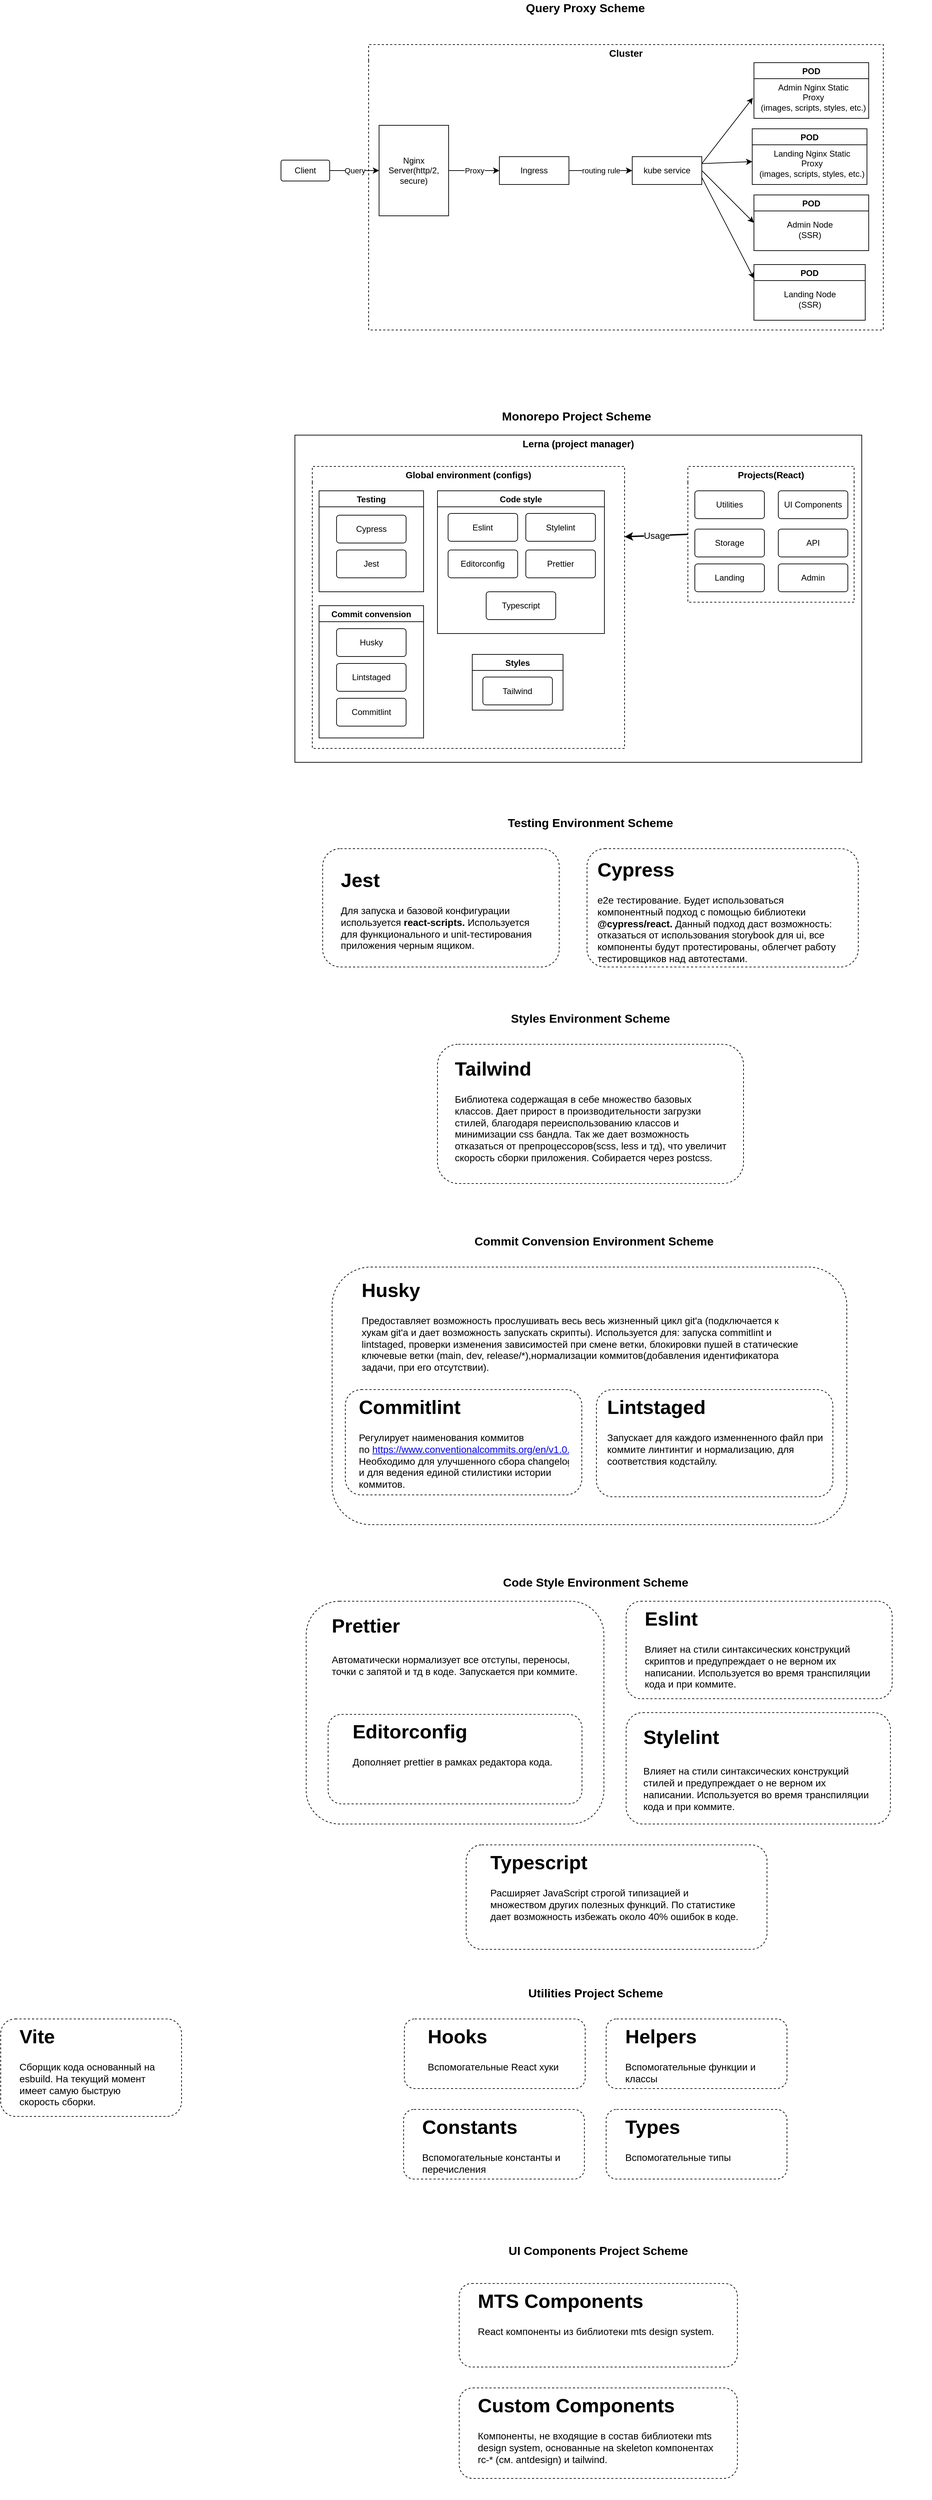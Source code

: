 <mxfile version="15.2.7" type="github">
  <diagram id="h72xnI4aXdrm80Y2-yl2" name="Page-1">
    <mxGraphModel dx="2736" dy="602" grid="1" gridSize="10" guides="1" tooltips="1" connect="1" arrows="1" fold="1" page="1" pageScale="1" pageWidth="827" pageHeight="1169" math="0" shadow="0">
      <root>
        <mxCell id="0" />
        <mxCell id="1" parent="0" />
        <mxCell id="-Bw4-vUiD9MHJhUf1Ppv-1" value="Client" style="rounded=1;arcSize=10;whiteSpace=wrap;html=1;align=center;" vertex="1" parent="1">
          <mxGeometry x="-630" y="230" width="70" height="30" as="geometry" />
        </mxCell>
        <mxCell id="-Bw4-vUiD9MHJhUf1Ppv-2" value="Nginx&lt;br&gt;Server(http/2, secure)" style="whiteSpace=wrap;html=1;align=center;" vertex="1" parent="1">
          <mxGeometry x="-489" y="180" width="100" height="130" as="geometry" />
        </mxCell>
        <mxCell id="-Bw4-vUiD9MHJhUf1Ppv-7" value="" style="endArrow=classic;html=1;entryX=0;entryY=0.5;entryDx=0;entryDy=0;exitX=1;exitY=0.5;exitDx=0;exitDy=0;" edge="1" parent="1" source="-Bw4-vUiD9MHJhUf1Ppv-1" target="-Bw4-vUiD9MHJhUf1Ppv-2">
          <mxGeometry relative="1" as="geometry">
            <mxPoint x="-560" y="300" as="sourcePoint" />
            <mxPoint x="-530" y="320" as="targetPoint" />
          </mxGeometry>
        </mxCell>
        <mxCell id="-Bw4-vUiD9MHJhUf1Ppv-8" value="Query" style="edgeLabel;resizable=0;html=1;align=center;verticalAlign=middle;" connectable="0" vertex="1" parent="-Bw4-vUiD9MHJhUf1Ppv-7">
          <mxGeometry relative="1" as="geometry" />
        </mxCell>
        <mxCell id="-Bw4-vUiD9MHJhUf1Ppv-10" value="" style="endArrow=classic;html=1;entryX=0;entryY=0.5;entryDx=0;entryDy=0;exitX=1;exitY=0.5;exitDx=0;exitDy=0;" edge="1" parent="1" source="-Bw4-vUiD9MHJhUf1Ppv-2" target="-Bw4-vUiD9MHJhUf1Ppv-12">
          <mxGeometry relative="1" as="geometry">
            <mxPoint x="-350" y="300" as="sourcePoint" />
            <mxPoint x="-360" y="300" as="targetPoint" />
          </mxGeometry>
        </mxCell>
        <mxCell id="-Bw4-vUiD9MHJhUf1Ppv-11" value="Proxy" style="edgeLabel;resizable=0;html=1;align=center;verticalAlign=middle;" connectable="0" vertex="1" parent="-Bw4-vUiD9MHJhUf1Ppv-10">
          <mxGeometry relative="1" as="geometry" />
        </mxCell>
        <mxCell id="-Bw4-vUiD9MHJhUf1Ppv-12" value="Ingress" style="whiteSpace=wrap;html=1;align=center;" vertex="1" parent="1">
          <mxGeometry x="-316" y="225" width="100" height="40" as="geometry" />
        </mxCell>
        <mxCell id="-Bw4-vUiD9MHJhUf1Ppv-13" value="" style="endArrow=classic;html=1;entryX=0;entryY=0.5;entryDx=0;entryDy=0;exitX=1;exitY=0.5;exitDx=0;exitDy=0;" edge="1" parent="1" source="-Bw4-vUiD9MHJhUf1Ppv-12" target="-Bw4-vUiD9MHJhUf1Ppv-17">
          <mxGeometry relative="1" as="geometry">
            <mxPoint x="-216" y="245" as="sourcePoint" />
            <mxPoint x="-126" y="245" as="targetPoint" />
            <Array as="points" />
          </mxGeometry>
        </mxCell>
        <mxCell id="-Bw4-vUiD9MHJhUf1Ppv-14" value="routing rule" style="edgeLabel;resizable=0;html=1;align=center;verticalAlign=middle;" connectable="0" vertex="1" parent="-Bw4-vUiD9MHJhUf1Ppv-13">
          <mxGeometry relative="1" as="geometry" />
        </mxCell>
        <mxCell id="-Bw4-vUiD9MHJhUf1Ppv-17" value="kube service" style="whiteSpace=wrap;html=1;align=center;" vertex="1" parent="1">
          <mxGeometry x="-125" y="225" width="100" height="40" as="geometry" />
        </mxCell>
        <mxCell id="-Bw4-vUiD9MHJhUf1Ppv-18" value="POD" style="swimlane;" vertex="1" parent="1">
          <mxGeometry x="50" y="90" width="165" height="80" as="geometry" />
        </mxCell>
        <mxCell id="-Bw4-vUiD9MHJhUf1Ppv-20" value="POD" style="swimlane;" vertex="1" parent="1">
          <mxGeometry x="50" y="280" width="165" height="80" as="geometry" />
        </mxCell>
        <mxCell id="-Bw4-vUiD9MHJhUf1Ppv-21" value="Admin Node&lt;br&gt;(SSR)" style="text;html=1;align=center;verticalAlign=middle;resizable=0;points=[];autosize=1;strokeColor=none;fillColor=none;" vertex="1" parent="-Bw4-vUiD9MHJhUf1Ppv-20">
          <mxGeometry x="40" y="35" width="80" height="30" as="geometry" />
        </mxCell>
        <mxCell id="-Bw4-vUiD9MHJhUf1Ppv-22" value="POD" style="swimlane;" vertex="1" parent="1">
          <mxGeometry x="50" y="380" width="160" height="80" as="geometry">
            <mxRectangle x="50" y="380" width="60" height="23" as="alternateBounds" />
          </mxGeometry>
        </mxCell>
        <mxCell id="-Bw4-vUiD9MHJhUf1Ppv-23" value="Landing Node&lt;br&gt;(SSR)" style="text;html=1;align=center;verticalAlign=middle;resizable=0;points=[];autosize=1;strokeColor=none;fillColor=none;" vertex="1" parent="-Bw4-vUiD9MHJhUf1Ppv-22">
          <mxGeometry x="35" y="35" width="90" height="30" as="geometry" />
        </mxCell>
        <mxCell id="-Bw4-vUiD9MHJhUf1Ppv-24" value="" style="endArrow=classic;html=1;exitX=1;exitY=0.25;exitDx=0;exitDy=0;entryX=-0.009;entryY=0.51;entryDx=0;entryDy=0;entryPerimeter=0;" edge="1" parent="1" source="-Bw4-vUiD9MHJhUf1Ppv-17" target="-Bw4-vUiD9MHJhUf1Ppv-19">
          <mxGeometry width="50" height="50" relative="1" as="geometry">
            <mxPoint x="-50" y="190" as="sourcePoint" />
            <mxPoint x="-10" y="110" as="targetPoint" />
          </mxGeometry>
        </mxCell>
        <mxCell id="-Bw4-vUiD9MHJhUf1Ppv-19" value="Admin Nginx&amp;nbsp;Static&lt;br&gt;Proxy&lt;br&gt;(images, scripts, styles, etc.)" style="text;html=1;align=center;verticalAlign=middle;resizable=0;points=[];autosize=1;strokeColor=none;fillColor=none;" vertex="1" parent="1">
          <mxGeometry x="50" y="115" width="170" height="50" as="geometry" />
        </mxCell>
        <mxCell id="-Bw4-vUiD9MHJhUf1Ppv-26" value="" style="endArrow=classic;html=1;exitX=1;exitY=0.5;exitDx=0;exitDy=0;entryX=0;entryY=0.5;entryDx=0;entryDy=0;" edge="1" parent="1" source="-Bw4-vUiD9MHJhUf1Ppv-17" target="-Bw4-vUiD9MHJhUf1Ppv-20">
          <mxGeometry width="50" height="50" relative="1" as="geometry">
            <mxPoint x="-80" y="340" as="sourcePoint" />
            <mxPoint x="20" y="220" as="targetPoint" />
          </mxGeometry>
        </mxCell>
        <mxCell id="-Bw4-vUiD9MHJhUf1Ppv-27" value="" style="endArrow=classic;html=1;exitX=1;exitY=0.75;exitDx=0;exitDy=0;entryX=0;entryY=0.25;entryDx=0;entryDy=0;" edge="1" parent="1" source="-Bw4-vUiD9MHJhUf1Ppv-17" target="-Bw4-vUiD9MHJhUf1Ppv-22">
          <mxGeometry width="50" height="50" relative="1" as="geometry">
            <mxPoint x="-90" y="410" as="sourcePoint" />
            <mxPoint x="30" y="300" as="targetPoint" />
          </mxGeometry>
        </mxCell>
        <mxCell id="-Bw4-vUiD9MHJhUf1Ppv-30" value="POD" style="swimlane;" vertex="1" parent="1">
          <mxGeometry x="47.5" y="185" width="165" height="80" as="geometry" />
        </mxCell>
        <mxCell id="-Bw4-vUiD9MHJhUf1Ppv-31" value="Landing Nginx&amp;nbsp;Static&lt;br&gt;Proxy&lt;br&gt;(images, scripts, styles, etc.)" style="text;html=1;align=center;verticalAlign=middle;resizable=0;points=[];autosize=1;strokeColor=none;fillColor=none;" vertex="1" parent="1">
          <mxGeometry x="47.5" y="210" width="170" height="50" as="geometry" />
        </mxCell>
        <mxCell id="-Bw4-vUiD9MHJhUf1Ppv-32" value="" style="endArrow=classic;html=1;exitX=1;exitY=0.25;exitDx=0;exitDy=0;entryX=0.001;entryY=0.443;entryDx=0;entryDy=0;entryPerimeter=0;" edge="1" parent="1" source="-Bw4-vUiD9MHJhUf1Ppv-17" target="-Bw4-vUiD9MHJhUf1Ppv-31">
          <mxGeometry width="50" height="50" relative="1" as="geometry">
            <mxPoint x="-110" y="170" as="sourcePoint" />
            <mxPoint x="10" y="170" as="targetPoint" />
          </mxGeometry>
        </mxCell>
        <mxCell id="-Bw4-vUiD9MHJhUf1Ppv-33" value="Query Proxy Scheme " style="swimlane;swimlaneLine=0;glass=0;sketch=0;shadow=0;startSize=20;fillColor=none;swimlaneFillColor=none;fontSize=17;strokeColor=none;" vertex="1" parent="1">
          <mxGeometry x="-640" width="900" height="490" as="geometry">
            <mxRectangle x="-640" y="30" width="70" height="23" as="alternateBounds" />
          </mxGeometry>
        </mxCell>
        <mxCell id="-Bw4-vUiD9MHJhUf1Ppv-38" value="Cluster" style="swimlane;shadow=0;glass=0;sketch=0;fillColor=none;strokeColor=default;swimlaneLine=0;startSize=23;fontSize=14;dashed=1;" vertex="1" parent="-Bw4-vUiD9MHJhUf1Ppv-33">
          <mxGeometry x="136" y="64" width="740" height="410" as="geometry" />
        </mxCell>
        <mxCell id="-Bw4-vUiD9MHJhUf1Ppv-39" value="Monorepo Project Scheme" style="swimlane;shadow=0;glass=0;sketch=0;fontSize=17;strokeColor=none;fillColor=none;" vertex="1" parent="1">
          <mxGeometry x="-640" y="585" width="870" height="525" as="geometry" />
        </mxCell>
        <mxCell id="-Bw4-vUiD9MHJhUf1Ppv-40" value="Lerna (project manager)" style="swimlane;shadow=0;glass=0;sketch=0;fontSize=14;strokeColor=default;fillColor=none;swimlaneLine=0;" vertex="1" parent="-Bw4-vUiD9MHJhUf1Ppv-39">
          <mxGeometry x="30" y="40" width="815" height="470" as="geometry" />
        </mxCell>
        <mxCell id="-Bw4-vUiD9MHJhUf1Ppv-42" value="Global environment (configs)" style="swimlane;shadow=0;glass=0;sketch=0;fontSize=13;strokeColor=default;fillColor=none;dashed=1;swimlaneLine=0;" vertex="1" parent="-Bw4-vUiD9MHJhUf1Ppv-40">
          <mxGeometry x="25" y="45" width="449" height="405" as="geometry" />
        </mxCell>
        <mxCell id="-Bw4-vUiD9MHJhUf1Ppv-44" value="Testing" style="swimlane;shadow=0;glass=0;sketch=0;fontSize=12;strokeColor=default;fillColor=none;" vertex="1" parent="-Bw4-vUiD9MHJhUf1Ppv-42">
          <mxGeometry x="9.75" y="35" width="150.25" height="145" as="geometry" />
        </mxCell>
        <mxCell id="-Bw4-vUiD9MHJhUf1Ppv-46" value="Cypress" style="rounded=1;arcSize=10;whiteSpace=wrap;html=1;align=center;shadow=0;glass=0;sketch=0;fontSize=12;strokeColor=default;fillColor=none;" vertex="1" parent="-Bw4-vUiD9MHJhUf1Ppv-44">
          <mxGeometry x="25.13" y="35" width="100" height="40" as="geometry" />
        </mxCell>
        <mxCell id="-Bw4-vUiD9MHJhUf1Ppv-47" value="Jest" style="rounded=1;arcSize=10;whiteSpace=wrap;html=1;align=center;shadow=0;glass=0;sketch=0;fontSize=12;strokeColor=default;fillColor=none;" vertex="1" parent="-Bw4-vUiD9MHJhUf1Ppv-44">
          <mxGeometry x="25.13" y="85" width="100" height="40" as="geometry" />
        </mxCell>
        <mxCell id="-Bw4-vUiD9MHJhUf1Ppv-45" value="Code style" style="swimlane;shadow=0;glass=0;sketch=0;fontSize=12;strokeColor=default;fillColor=none;" vertex="1" parent="-Bw4-vUiD9MHJhUf1Ppv-42">
          <mxGeometry x="180" y="35" width="240" height="205" as="geometry" />
        </mxCell>
        <mxCell id="-Bw4-vUiD9MHJhUf1Ppv-48" value="Eslint" style="rounded=1;arcSize=10;whiteSpace=wrap;html=1;align=center;shadow=0;glass=0;sketch=0;fontSize=12;strokeColor=default;fillColor=none;" vertex="1" parent="-Bw4-vUiD9MHJhUf1Ppv-45">
          <mxGeometry x="15.25" y="32.5" width="100" height="40" as="geometry" />
        </mxCell>
        <mxCell id="-Bw4-vUiD9MHJhUf1Ppv-49" value="Stylelint" style="rounded=1;arcSize=10;whiteSpace=wrap;html=1;align=center;shadow=0;glass=0;sketch=0;fontSize=12;strokeColor=default;fillColor=none;" vertex="1" parent="-Bw4-vUiD9MHJhUf1Ppv-45">
          <mxGeometry x="127" y="32.5" width="100" height="40" as="geometry" />
        </mxCell>
        <mxCell id="-Bw4-vUiD9MHJhUf1Ppv-50" value="Editorconfig" style="rounded=1;arcSize=10;whiteSpace=wrap;html=1;align=center;shadow=0;glass=0;sketch=0;fontSize=12;strokeColor=default;fillColor=none;" vertex="1" parent="-Bw4-vUiD9MHJhUf1Ppv-45">
          <mxGeometry x="15.25" y="85" width="100" height="40" as="geometry" />
        </mxCell>
        <mxCell id="-Bw4-vUiD9MHJhUf1Ppv-51" value="Typescript" style="rounded=1;arcSize=10;whiteSpace=wrap;html=1;align=center;shadow=0;glass=0;sketch=0;fontSize=12;strokeColor=default;fillColor=none;" vertex="1" parent="-Bw4-vUiD9MHJhUf1Ppv-45">
          <mxGeometry x="70" y="145" width="100" height="40" as="geometry" />
        </mxCell>
        <mxCell id="-Bw4-vUiD9MHJhUf1Ppv-52" value="Prettier" style="rounded=1;arcSize=10;whiteSpace=wrap;html=1;align=center;shadow=0;glass=0;sketch=0;fontSize=12;strokeColor=default;fillColor=none;" vertex="1" parent="-Bw4-vUiD9MHJhUf1Ppv-45">
          <mxGeometry x="127" y="85" width="100" height="40" as="geometry" />
        </mxCell>
        <mxCell id="-Bw4-vUiD9MHJhUf1Ppv-53" value="Commit convension" style="swimlane;shadow=0;glass=0;sketch=0;fontSize=12;strokeColor=default;fillColor=none;" vertex="1" parent="-Bw4-vUiD9MHJhUf1Ppv-42">
          <mxGeometry x="9.75" y="200" width="150.25" height="190" as="geometry" />
        </mxCell>
        <mxCell id="-Bw4-vUiD9MHJhUf1Ppv-55" value="Lintstaged" style="rounded=1;arcSize=10;whiteSpace=wrap;html=1;align=center;shadow=0;glass=0;sketch=0;fontSize=12;strokeColor=default;fillColor=none;" vertex="1" parent="-Bw4-vUiD9MHJhUf1Ppv-53">
          <mxGeometry x="25.13" y="83" width="100" height="40" as="geometry" />
        </mxCell>
        <mxCell id="-Bw4-vUiD9MHJhUf1Ppv-59" value="Commitlint" style="rounded=1;arcSize=10;whiteSpace=wrap;html=1;align=center;shadow=0;glass=0;sketch=0;fontSize=12;strokeColor=default;fillColor=none;" vertex="1" parent="-Bw4-vUiD9MHJhUf1Ppv-53">
          <mxGeometry x="25.13" y="133" width="100" height="40" as="geometry" />
        </mxCell>
        <mxCell id="-Bw4-vUiD9MHJhUf1Ppv-54" value="Husky" style="rounded=1;arcSize=10;whiteSpace=wrap;html=1;align=center;shadow=0;glass=0;sketch=0;fontSize=12;strokeColor=default;fillColor=none;" vertex="1" parent="-Bw4-vUiD9MHJhUf1Ppv-53">
          <mxGeometry x="25.13" y="33" width="100" height="40" as="geometry" />
        </mxCell>
        <mxCell id="-Bw4-vUiD9MHJhUf1Ppv-56" value="Styles" style="swimlane;shadow=0;glass=0;sketch=0;fontSize=12;strokeColor=default;fillColor=none;" vertex="1" parent="-Bw4-vUiD9MHJhUf1Ppv-42">
          <mxGeometry x="230" y="270" width="130.5" height="80" as="geometry" />
        </mxCell>
        <mxCell id="-Bw4-vUiD9MHJhUf1Ppv-57" value="Tailwind" style="rounded=1;arcSize=10;whiteSpace=wrap;html=1;align=center;shadow=0;glass=0;sketch=0;fontSize=12;strokeColor=default;fillColor=none;" vertex="1" parent="-Bw4-vUiD9MHJhUf1Ppv-56">
          <mxGeometry x="15.25" y="32.5" width="100" height="40" as="geometry" />
        </mxCell>
        <mxCell id="-Bw4-vUiD9MHJhUf1Ppv-43" value="Projects(React)" style="swimlane;shadow=0;glass=0;sketch=0;fontSize=13;strokeColor=default;fillColor=none;swimlaneLine=0;dashed=1;" vertex="1" parent="-Bw4-vUiD9MHJhUf1Ppv-40">
          <mxGeometry x="565" y="45" width="239" height="195" as="geometry" />
        </mxCell>
        <mxCell id="-Bw4-vUiD9MHJhUf1Ppv-60" value="Utilities" style="rounded=1;arcSize=10;whiteSpace=wrap;html=1;align=center;shadow=0;glass=0;sketch=0;fontSize=12;strokeColor=default;fillColor=none;" vertex="1" parent="-Bw4-vUiD9MHJhUf1Ppv-43">
          <mxGeometry x="10" y="35" width="100" height="40" as="geometry" />
        </mxCell>
        <mxCell id="-Bw4-vUiD9MHJhUf1Ppv-61" value="UI Components" style="rounded=1;arcSize=10;whiteSpace=wrap;html=1;align=center;shadow=0;glass=0;sketch=0;fontSize=12;strokeColor=default;fillColor=none;" vertex="1" parent="-Bw4-vUiD9MHJhUf1Ppv-43">
          <mxGeometry x="130" y="35" width="100" height="40" as="geometry" />
        </mxCell>
        <mxCell id="-Bw4-vUiD9MHJhUf1Ppv-62" value="Storage" style="rounded=1;arcSize=10;whiteSpace=wrap;html=1;align=center;shadow=0;glass=0;sketch=0;fontSize=12;strokeColor=default;fillColor=none;" vertex="1" parent="-Bw4-vUiD9MHJhUf1Ppv-43">
          <mxGeometry x="10" y="90" width="100" height="40" as="geometry" />
        </mxCell>
        <mxCell id="-Bw4-vUiD9MHJhUf1Ppv-63" value="Landing" style="rounded=1;arcSize=10;whiteSpace=wrap;html=1;align=center;shadow=0;glass=0;sketch=0;fontSize=12;strokeColor=default;fillColor=none;" vertex="1" parent="-Bw4-vUiD9MHJhUf1Ppv-43">
          <mxGeometry x="10" y="140" width="100" height="40" as="geometry" />
        </mxCell>
        <mxCell id="-Bw4-vUiD9MHJhUf1Ppv-64" value="API" style="rounded=1;arcSize=10;whiteSpace=wrap;html=1;align=center;shadow=0;glass=0;sketch=0;fontSize=12;strokeColor=default;fillColor=none;" vertex="1" parent="-Bw4-vUiD9MHJhUf1Ppv-43">
          <mxGeometry x="130" y="90" width="100" height="40" as="geometry" />
        </mxCell>
        <mxCell id="-Bw4-vUiD9MHJhUf1Ppv-65" value="Admin" style="rounded=1;arcSize=10;whiteSpace=wrap;html=1;align=center;shadow=0;glass=0;sketch=0;fontSize=12;strokeColor=default;fillColor=none;" vertex="1" parent="-Bw4-vUiD9MHJhUf1Ppv-43">
          <mxGeometry x="130" y="140" width="100" height="40" as="geometry" />
        </mxCell>
        <mxCell id="-Bw4-vUiD9MHJhUf1Ppv-66" value="" style="endArrow=classic;html=1;fontSize=14;strokeWidth=2;exitX=0;exitY=0.5;exitDx=0;exitDy=0;" edge="1" parent="-Bw4-vUiD9MHJhUf1Ppv-40" source="-Bw4-vUiD9MHJhUf1Ppv-43">
          <mxGeometry relative="1" as="geometry">
            <mxPoint x="490" y="345" as="sourcePoint" />
            <mxPoint x="474" y="146" as="targetPoint" />
          </mxGeometry>
        </mxCell>
        <mxCell id="-Bw4-vUiD9MHJhUf1Ppv-67" value="&lt;font style=&quot;font-size: 13px&quot;&gt;Usage&lt;/font&gt;" style="edgeLabel;resizable=0;html=1;align=center;verticalAlign=middle;" connectable="0" vertex="1" parent="-Bw4-vUiD9MHJhUf1Ppv-66">
          <mxGeometry relative="1" as="geometry" />
        </mxCell>
        <mxCell id="-Bw4-vUiD9MHJhUf1Ppv-68" value="Testing Environment Scheme" style="swimlane;shadow=0;glass=0;dashed=1;sketch=0;fontSize=17;strokeColor=none;fillColor=none;" vertex="1" parent="1">
          <mxGeometry x="-600" y="1169" width="830" height="241" as="geometry" />
        </mxCell>
        <mxCell id="-Bw4-vUiD9MHJhUf1Ppv-73" value="&lt;h1&gt;Jest&lt;/h1&gt;&lt;p&gt;Для запуска и базовой конфигурации используется &lt;b&gt;react-scripts. &lt;/b&gt;Используется для функционального и unit-тестирования приложения черным ящиком.&lt;/p&gt;" style="text;html=1;strokeColor=none;fillColor=none;spacing=5;spacingTop=-20;whiteSpace=wrap;overflow=hidden;rounded=0;shadow=0;glass=0;dashed=1;sketch=0;fontSize=14;" vertex="1" parent="-Bw4-vUiD9MHJhUf1Ppv-68">
          <mxGeometry x="51.305" y="69.995" width="297.273" height="140.909" as="geometry" />
        </mxCell>
        <mxCell id="-Bw4-vUiD9MHJhUf1Ppv-74" value="" style="rounded=1;whiteSpace=wrap;html=1;shadow=0;glass=0;dashed=1;sketch=0;fontSize=14;strokeColor=default;fillColor=none;" vertex="1" parent="-Bw4-vUiD9MHJhUf1Ppv-68">
          <mxGeometry x="29.88" y="50" width="340.12" height="170" as="geometry" />
        </mxCell>
        <mxCell id="-Bw4-vUiD9MHJhUf1Ppv-75" value="" style="rounded=1;whiteSpace=wrap;html=1;shadow=0;glass=0;dashed=1;sketch=0;fontSize=14;strokeColor=default;fillColor=none;" vertex="1" parent="-Bw4-vUiD9MHJhUf1Ppv-68">
          <mxGeometry x="410" y="50" width="390" height="170" as="geometry" />
        </mxCell>
        <mxCell id="-Bw4-vUiD9MHJhUf1Ppv-76" value="&lt;h1&gt;Cypress&lt;/h1&gt;&lt;p&gt;e2e тестирование. Будет использоваться компонентный подход с помощью библиотеки &lt;b&gt;@cypress/react. &lt;/b&gt;Данный подход даст возможность: отказаться от использования storybook для ui, все компоненты будут протестированы, облегчет работу тестировщиков над автотестами.&lt;/p&gt;" style="text;html=1;strokeColor=none;fillColor=none;spacing=5;spacingTop=-20;whiteSpace=wrap;overflow=hidden;rounded=0;shadow=0;glass=0;dashed=1;sketch=0;fontSize=14;" vertex="1" parent="-Bw4-vUiD9MHJhUf1Ppv-68">
          <mxGeometry x="420" y="55" width="370" height="160" as="geometry" />
        </mxCell>
        <mxCell id="-Bw4-vUiD9MHJhUf1Ppv-77" value="Styles Environment Scheme" style="swimlane;shadow=0;glass=0;dashed=1;sketch=0;fontSize=17;strokeColor=none;fillColor=none;" vertex="1" parent="1">
          <mxGeometry x="-470" y="1450" width="570" height="290" as="geometry" />
        </mxCell>
        <mxCell id="-Bw4-vUiD9MHJhUf1Ppv-78" value="" style="rounded=1;whiteSpace=wrap;html=1;shadow=0;glass=0;dashed=1;sketch=0;fontSize=17;strokeColor=default;fillColor=none;" vertex="1" parent="-Bw4-vUiD9MHJhUf1Ppv-77">
          <mxGeometry x="65" y="50" width="440" height="200" as="geometry" />
        </mxCell>
        <mxCell id="-Bw4-vUiD9MHJhUf1Ppv-79" value="&lt;h1 style=&quot;font-size: 28px&quot;&gt;Tailwind&lt;/h1&gt;&lt;p style=&quot;font-size: 14px&quot;&gt;Библиотека содержащая в себе множество базовых классов. Дает прирост в производительности загрузки стилей, благодаря переиспользованию классов и минимизации css бандла. Так же дает возможность отказаться от препроцессоров(scss, less и тд), что увеличит скорость сборки приложения. Собирается через postcss.&lt;/p&gt;" style="text;html=1;strokeColor=none;fillColor=none;spacing=5;spacingTop=-20;whiteSpace=wrap;overflow=hidden;rounded=0;shadow=0;glass=0;dashed=1;sketch=0;fontSize=17;" vertex="1" parent="-Bw4-vUiD9MHJhUf1Ppv-77">
          <mxGeometry x="85" y="60" width="400" height="180" as="geometry" />
        </mxCell>
        <mxCell id="-Bw4-vUiD9MHJhUf1Ppv-80" value="Commit Convension Environment Scheme " style="swimlane;shadow=0;glass=0;dashed=1;sketch=0;fontSize=17;strokeColor=none;fillColor=none;" vertex="1" parent="1">
          <mxGeometry x="-607.5" y="1770" width="860" height="450" as="geometry" />
        </mxCell>
        <mxCell id="-Bw4-vUiD9MHJhUf1Ppv-89" value="" style="group" vertex="1" connectable="0" parent="-Bw4-vUiD9MHJhUf1Ppv-80">
          <mxGeometry x="51" y="50" width="750" height="370" as="geometry" />
        </mxCell>
        <mxCell id="-Bw4-vUiD9MHJhUf1Ppv-92" value="" style="group" vertex="1" connectable="0" parent="-Bw4-vUiD9MHJhUf1Ppv-89">
          <mxGeometry width="740" height="370" as="geometry" />
        </mxCell>
        <mxCell id="-Bw4-vUiD9MHJhUf1Ppv-81" value="" style="rounded=1;whiteSpace=wrap;html=1;shadow=0;glass=0;dashed=1;sketch=0;fontSize=17;strokeColor=default;fillColor=none;" vertex="1" parent="-Bw4-vUiD9MHJhUf1Ppv-92">
          <mxGeometry width="740" height="370" as="geometry" />
        </mxCell>
        <mxCell id="-Bw4-vUiD9MHJhUf1Ppv-88" value="&lt;h1 style=&quot;font-size: 28px&quot;&gt;Husky&lt;/h1&gt;&lt;p style=&quot;font-size: 14px&quot;&gt;Предоставляет возможность прослушивать весь весь жизненный цикл git&#39;а (подключается к хукам git&#39;а и дает возможность запускать скрипты). Используется для: запуска commitlint и lintstaged, проверки изменения зависимостей при смене ветки, блокировки пушей в статические ключевые ветки (main, dev, release/*),нормализации коммитов(добавления идентификатора задачи, при его отсутствии).&lt;/p&gt;" style="text;html=1;strokeColor=none;fillColor=none;spacing=5;spacingTop=-20;whiteSpace=wrap;overflow=hidden;rounded=0;shadow=0;glass=0;dashed=1;sketch=0;fontSize=17;" vertex="1" parent="-Bw4-vUiD9MHJhUf1Ppv-92">
          <mxGeometry x="37.001" y="7.708" width="644.118" height="370" as="geometry" />
        </mxCell>
        <mxCell id="-Bw4-vUiD9MHJhUf1Ppv-85" value="" style="group" vertex="1" connectable="0" parent="-Bw4-vUiD9MHJhUf1Ppv-92">
          <mxGeometry x="19" y="176.04" width="340" height="151.25" as="geometry" />
        </mxCell>
        <mxCell id="-Bw4-vUiD9MHJhUf1Ppv-83" value="" style="rounded=1;whiteSpace=wrap;html=1;shadow=0;glass=0;dashed=1;sketch=0;fontSize=17;strokeColor=default;fillColor=none;" vertex="1" parent="-Bw4-vUiD9MHJhUf1Ppv-85">
          <mxGeometry width="340" height="151.25" as="geometry" />
        </mxCell>
        <mxCell id="-Bw4-vUiD9MHJhUf1Ppv-84" value="&lt;h1 style=&quot;font-size: 28px&quot;&gt;Commitlint&lt;/h1&gt;&lt;p style=&quot;font-size: 14px&quot;&gt;Регулирует наименования коммитов по&amp;nbsp;&lt;a href=&quot;https://www.conventionalcommits.org/en/v1.0.0/&quot;&gt;https://www.conventionalcommits.org/en/v1.0.0/&lt;/a&gt;&lt;br&gt;Необходимо для улучшенного сбора changelog и для ведения единой стилистики истории коммитов.&lt;/p&gt;" style="text;html=1;strokeColor=none;fillColor=none;spacing=5;spacingTop=-20;whiteSpace=wrap;overflow=hidden;rounded=0;shadow=0;glass=0;dashed=1;sketch=0;fontSize=17;" vertex="1" parent="-Bw4-vUiD9MHJhUf1Ppv-85">
          <mxGeometry x="14.88" width="310.25" height="151.25" as="geometry" />
        </mxCell>
        <mxCell id="-Bw4-vUiD9MHJhUf1Ppv-87" value="" style="group" vertex="1" connectable="0" parent="-Bw4-vUiD9MHJhUf1Ppv-92">
          <mxGeometry x="380" y="176.04" width="340" height="153.96" as="geometry" />
        </mxCell>
        <mxCell id="-Bw4-vUiD9MHJhUf1Ppv-82" value="" style="rounded=1;whiteSpace=wrap;html=1;shadow=0;glass=0;dashed=1;sketch=0;fontSize=17;strokeColor=default;fillColor=none;" vertex="1" parent="-Bw4-vUiD9MHJhUf1Ppv-87">
          <mxGeometry width="340" height="153.96" as="geometry" />
        </mxCell>
        <mxCell id="-Bw4-vUiD9MHJhUf1Ppv-86" value="&lt;h1 style=&quot;font-size: 28px&quot;&gt;Lintstaged&lt;/h1&gt;&lt;p style=&quot;font-size: 14px&quot;&gt;Запускает для каждого изменненного файл при коммите линтинтиг и нормализацию, для соответствия кодстайлу.&lt;/p&gt;" style="text;html=1;strokeColor=none;fillColor=none;spacing=5;spacingTop=-20;whiteSpace=wrap;overflow=hidden;rounded=0;shadow=0;glass=0;dashed=1;sketch=0;fontSize=17;" vertex="1" parent="-Bw4-vUiD9MHJhUf1Ppv-87">
          <mxGeometry x="10.303" width="319.394" height="153.96" as="geometry" />
        </mxCell>
        <mxCell id="-Bw4-vUiD9MHJhUf1Ppv-90" value="Code Style Environment Scheme" style="swimlane;shadow=0;glass=0;dashed=1;sketch=0;fontSize=17;strokeColor=none;fillColor=none;" vertex="1" parent="1">
          <mxGeometry x="-641.25" y="2260" width="927.5" height="570" as="geometry" />
        </mxCell>
        <mxCell id="-Bw4-vUiD9MHJhUf1Ppv-99" value="" style="group" vertex="1" connectable="0" parent="-Bw4-vUiD9MHJhUf1Ppv-90">
          <mxGeometry x="507.5" y="40" width="382.5" height="140" as="geometry" />
        </mxCell>
        <mxCell id="-Bw4-vUiD9MHJhUf1Ppv-93" value="" style="rounded=1;whiteSpace=wrap;html=1;shadow=0;glass=0;dashed=1;sketch=0;fontSize=17;strokeColor=default;fillColor=none;" vertex="1" parent="-Bw4-vUiD9MHJhUf1Ppv-99">
          <mxGeometry width="382.5" height="140" as="geometry" />
        </mxCell>
        <mxCell id="-Bw4-vUiD9MHJhUf1Ppv-98" value="&lt;h1 style=&quot;font-size: 28px&quot;&gt;Eslint&lt;/h1&gt;&lt;p style=&quot;font-size: 14px&quot;&gt;Влияет на стили синтаксических конструкций скриптов и предупреждает о не верном их написании. Используется во время транспиляции кода и при коммите.&lt;/p&gt;" style="text;html=1;strokeColor=none;fillColor=none;spacing=5;spacingTop=-20;whiteSpace=wrap;overflow=hidden;rounded=0;shadow=0;glass=0;dashed=1;sketch=0;fontSize=17;" vertex="1" parent="-Bw4-vUiD9MHJhUf1Ppv-99">
          <mxGeometry x="21.25" width="340" height="140" as="geometry" />
        </mxCell>
        <mxCell id="-Bw4-vUiD9MHJhUf1Ppv-101" value="" style="group" vertex="1" connectable="0" parent="-Bw4-vUiD9MHJhUf1Ppv-90">
          <mxGeometry x="507.5" y="200" width="380" height="160" as="geometry" />
        </mxCell>
        <mxCell id="-Bw4-vUiD9MHJhUf1Ppv-94" value="" style="rounded=1;whiteSpace=wrap;html=1;shadow=0;glass=0;dashed=1;sketch=0;fontSize=17;strokeColor=default;fillColor=none;" vertex="1" parent="-Bw4-vUiD9MHJhUf1Ppv-101">
          <mxGeometry width="380" height="160" as="geometry" />
        </mxCell>
        <mxCell id="-Bw4-vUiD9MHJhUf1Ppv-100" value="&lt;h1&gt;&lt;span style=&quot;font-size: 28px&quot;&gt;Stylelint&lt;/span&gt;&lt;/h1&gt;&lt;p style=&quot;font-size: 14px&quot;&gt;Влияет на стили синтаксических конструкций стилей и предупреждает о не верном их написании. Используется во время транспиляции кода и при коммите.&lt;br&gt;&lt;/p&gt;" style="text;html=1;strokeColor=none;fillColor=none;spacing=5;spacingTop=-20;whiteSpace=wrap;overflow=hidden;rounded=0;shadow=0;glass=0;dashed=1;sketch=0;fontSize=17;" vertex="1" parent="-Bw4-vUiD9MHJhUf1Ppv-101">
          <mxGeometry x="20" width="340" height="160" as="geometry" />
        </mxCell>
        <mxCell id="-Bw4-vUiD9MHJhUf1Ppv-107" value="" style="group" vertex="1" connectable="0" parent="-Bw4-vUiD9MHJhUf1Ppv-90">
          <mxGeometry x="47.5" y="40" width="428" height="320" as="geometry" />
        </mxCell>
        <mxCell id="-Bw4-vUiD9MHJhUf1Ppv-96" value="" style="rounded=1;whiteSpace=wrap;html=1;shadow=0;glass=0;dashed=1;sketch=0;fontSize=17;strokeColor=default;fillColor=none;" vertex="1" parent="-Bw4-vUiD9MHJhUf1Ppv-107">
          <mxGeometry width="428" height="320" as="geometry" />
        </mxCell>
        <mxCell id="-Bw4-vUiD9MHJhUf1Ppv-104" value="&lt;h1&gt;&lt;font style=&quot;font-size: 28px&quot;&gt;Prettier&lt;/font&gt;&lt;/h1&gt;&lt;p style=&quot;font-size: 14px&quot;&gt;Автоматически нормализует все отступы, переносы, точки с запятой и тд в коде. Запускается при коммите.&lt;/p&gt;" style="text;html=1;strokeColor=none;fillColor=none;spacing=5;spacingTop=-20;whiteSpace=wrap;overflow=hidden;rounded=0;shadow=0;glass=0;dashed=1;sketch=0;fontSize=17;" vertex="1" parent="-Bw4-vUiD9MHJhUf1Ppv-107">
          <mxGeometry x="31.5" width="365" height="320" as="geometry" />
        </mxCell>
        <mxCell id="-Bw4-vUiD9MHJhUf1Ppv-106" value="" style="group" vertex="1" connectable="0" parent="-Bw4-vUiD9MHJhUf1Ppv-107">
          <mxGeometry y="7.869" width="428" height="304.262" as="geometry" />
        </mxCell>
        <mxCell id="-Bw4-vUiD9MHJhUf1Ppv-103" value="" style="group" vertex="1" connectable="0" parent="-Bw4-vUiD9MHJhUf1Ppv-106">
          <mxGeometry x="31.5" y="154.628" width="365" height="128.65" as="geometry" />
        </mxCell>
        <mxCell id="-Bw4-vUiD9MHJhUf1Ppv-95" value="" style="rounded=1;whiteSpace=wrap;html=1;shadow=0;glass=0;dashed=1;sketch=0;fontSize=17;strokeColor=default;fillColor=none;" vertex="1" parent="-Bw4-vUiD9MHJhUf1Ppv-103">
          <mxGeometry width="365" height="128.65" as="geometry" />
        </mxCell>
        <mxCell id="-Bw4-vUiD9MHJhUf1Ppv-102" value="&lt;h1 style=&quot;font-size: 28px&quot;&gt;Editorconfig&lt;/h1&gt;&lt;p style=&quot;font-size: 14px&quot;&gt;Дополняет prettier в рамках редактора кода.&lt;/p&gt;" style="text;html=1;strokeColor=none;fillColor=none;spacing=5;spacingTop=-20;whiteSpace=wrap;overflow=hidden;rounded=0;shadow=0;glass=0;dashed=1;sketch=0;fontSize=17;" vertex="1" parent="-Bw4-vUiD9MHJhUf1Ppv-103">
          <mxGeometry x="30" width="305" height="128.65" as="geometry" />
        </mxCell>
        <mxCell id="-Bw4-vUiD9MHJhUf1Ppv-109" value="" style="group" vertex="1" connectable="0" parent="-Bw4-vUiD9MHJhUf1Ppv-90">
          <mxGeometry x="277.5" y="390" width="432.5" height="150" as="geometry" />
        </mxCell>
        <mxCell id="-Bw4-vUiD9MHJhUf1Ppv-97" value="" style="rounded=1;whiteSpace=wrap;html=1;shadow=0;glass=0;dashed=1;sketch=0;fontSize=17;strokeColor=default;fillColor=none;" vertex="1" parent="-Bw4-vUiD9MHJhUf1Ppv-109">
          <mxGeometry width="432.5" height="150" as="geometry" />
        </mxCell>
        <mxCell id="-Bw4-vUiD9MHJhUf1Ppv-108" value="&lt;h1 style=&quot;font-size: 28px&quot;&gt;Typescript&lt;/h1&gt;&lt;p style=&quot;font-size: 14px&quot;&gt;Расширяет JavaScript строгой типизацией и множеством других полезных функций. По статистике дает возможность избежать около 40% ошибок в коде.&lt;/p&gt;" style="text;html=1;strokeColor=none;fillColor=none;spacing=5;spacingTop=-20;whiteSpace=wrap;overflow=hidden;rounded=0;shadow=0;glass=0;dashed=1;sketch=0;fontSize=17;" vertex="1" parent="-Bw4-vUiD9MHJhUf1Ppv-109">
          <mxGeometry x="30" width="372.5" height="150" as="geometry" />
        </mxCell>
        <mxCell id="-Bw4-vUiD9MHJhUf1Ppv-110" value="Utilities Project Scheme" style="swimlane;shadow=0;glass=0;dashed=1;sketch=0;fontSize=17;strokeColor=none;fillColor=none;" vertex="1" parent="1">
          <mxGeometry x="-652.5" y="2850" width="950" height="320" as="geometry" />
        </mxCell>
        <mxCell id="-Bw4-vUiD9MHJhUf1Ppv-115" value="" style="group" vertex="1" connectable="0" parent="-Bw4-vUiD9MHJhUf1Ppv-110">
          <mxGeometry x="199.88" y="50" width="260" height="100" as="geometry" />
        </mxCell>
        <mxCell id="-Bw4-vUiD9MHJhUf1Ppv-112" value="" style="rounded=1;whiteSpace=wrap;html=1;shadow=0;glass=0;dashed=1;sketch=0;fontSize=17;strokeColor=default;fillColor=none;" vertex="1" parent="-Bw4-vUiD9MHJhUf1Ppv-115">
          <mxGeometry width="260" height="100" as="geometry" />
        </mxCell>
        <mxCell id="-Bw4-vUiD9MHJhUf1Ppv-113" value="&lt;h1 style=&quot;font-size: 28px&quot;&gt;Hooks&lt;/h1&gt;&lt;p style=&quot;font-size: 14px&quot;&gt;Вспомогательные React хуки&amp;nbsp;&lt;/p&gt;" style="text;html=1;strokeColor=none;fillColor=none;spacing=5;spacingTop=-20;whiteSpace=wrap;overflow=hidden;rounded=0;shadow=0;glass=0;dashed=1;sketch=0;fontSize=17;" vertex="1" parent="-Bw4-vUiD9MHJhUf1Ppv-115">
          <mxGeometry x="28.195" width="203.611" height="100" as="geometry" />
        </mxCell>
        <mxCell id="-Bw4-vUiD9MHJhUf1Ppv-116" value="" style="rounded=1;whiteSpace=wrap;html=1;shadow=0;glass=0;dashed=1;sketch=0;fontSize=17;strokeColor=default;fillColor=none;" vertex="1" parent="-Bw4-vUiD9MHJhUf1Ppv-110">
          <mxGeometry x="490.0" y="50" width="260" height="100" as="geometry" />
        </mxCell>
        <mxCell id="-Bw4-vUiD9MHJhUf1Ppv-117" value="&lt;h1 style=&quot;font-size: 28px&quot;&gt;Helpers&lt;/h1&gt;&lt;p style=&quot;font-size: 14px&quot;&gt;Вспомогательные функции и классы&amp;nbsp;&lt;/p&gt;" style="text;html=1;strokeColor=none;fillColor=none;spacing=5;spacingTop=-20;whiteSpace=wrap;overflow=hidden;rounded=0;shadow=0;glass=0;dashed=1;sketch=0;fontSize=17;" vertex="1" parent="-Bw4-vUiD9MHJhUf1Ppv-110">
          <mxGeometry x="512.23" y="50" width="213.395" height="100" as="geometry" />
        </mxCell>
        <mxCell id="-Bw4-vUiD9MHJhUf1Ppv-120" value="" style="group" vertex="1" connectable="0" parent="-Bw4-vUiD9MHJhUf1Ppv-110">
          <mxGeometry x="198.75" y="180" width="320.0" height="190" as="geometry" />
        </mxCell>
        <mxCell id="-Bw4-vUiD9MHJhUf1Ppv-123" value="" style="group" vertex="1" connectable="0" parent="-Bw4-vUiD9MHJhUf1Ppv-120">
          <mxGeometry width="260" height="190" as="geometry" />
        </mxCell>
        <mxCell id="-Bw4-vUiD9MHJhUf1Ppv-121" value="" style="rounded=1;whiteSpace=wrap;html=1;shadow=0;glass=0;dashed=1;sketch=0;fontSize=17;strokeColor=default;fillColor=none;" vertex="1" parent="-Bw4-vUiD9MHJhUf1Ppv-123">
          <mxGeometry width="260" height="100" as="geometry" />
        </mxCell>
        <mxCell id="-Bw4-vUiD9MHJhUf1Ppv-122" value="&lt;h1 style=&quot;font-size: 28px&quot;&gt;Constants&lt;/h1&gt;&lt;p style=&quot;font-size: 14px&quot;&gt;Вспомогательные константы и перечисления&amp;nbsp;&lt;/p&gt;" style="text;html=1;strokeColor=none;fillColor=none;spacing=5;spacingTop=-20;whiteSpace=wrap;overflow=hidden;rounded=0;shadow=0;glass=0;dashed=1;sketch=0;fontSize=17;" vertex="1" parent="-Bw4-vUiD9MHJhUf1Ppv-123">
          <mxGeometry x="22.23" width="213.395" height="100" as="geometry" />
        </mxCell>
        <mxCell id="-Bw4-vUiD9MHJhUf1Ppv-125" value="" style="rounded=1;whiteSpace=wrap;html=1;shadow=0;glass=0;dashed=1;sketch=0;fontSize=17;strokeColor=default;fillColor=none;" vertex="1" parent="-Bw4-vUiD9MHJhUf1Ppv-110">
          <mxGeometry x="490" y="180" width="260" height="100" as="geometry" />
        </mxCell>
        <mxCell id="-Bw4-vUiD9MHJhUf1Ppv-126" value="&lt;h1 style=&quot;font-size: 28px&quot;&gt;Types&lt;/h1&gt;&lt;p style=&quot;font-size: 14px&quot;&gt;Вспомогательные типы&lt;/p&gt;" style="text;html=1;strokeColor=none;fillColor=none;spacing=5;spacingTop=-20;whiteSpace=wrap;overflow=hidden;rounded=0;shadow=0;glass=0;dashed=1;sketch=0;fontSize=17;" vertex="1" parent="-Bw4-vUiD9MHJhUf1Ppv-110">
          <mxGeometry x="512.23" y="180" width="213.395" height="100" as="geometry" />
        </mxCell>
        <mxCell id="-Bw4-vUiD9MHJhUf1Ppv-139" value="UI Components Project Scheme" style="swimlane;shadow=0;glass=0;sketch=0;fontSize=17;strokeColor=none;fillColor=none;" vertex="1" parent="1">
          <mxGeometry x="-652.5" y="3220" width="957.5" height="370" as="geometry" />
        </mxCell>
        <mxCell id="-Bw4-vUiD9MHJhUf1Ppv-147" value="" style="group" vertex="1" connectable="0" parent="-Bw4-vUiD9MHJhUf1Ppv-139">
          <mxGeometry x="278.75" y="60" width="400" height="120" as="geometry" />
        </mxCell>
        <mxCell id="-Bw4-vUiD9MHJhUf1Ppv-148" value="" style="rounded=1;whiteSpace=wrap;html=1;shadow=0;glass=0;dashed=1;sketch=0;fontSize=17;strokeColor=default;fillColor=none;" vertex="1" parent="-Bw4-vUiD9MHJhUf1Ppv-147">
          <mxGeometry width="400" height="120.0" as="geometry" />
        </mxCell>
        <mxCell id="-Bw4-vUiD9MHJhUf1Ppv-149" value="&lt;h1 style=&quot;font-size: 28px&quot;&gt;MTS Components&lt;/h1&gt;&lt;p style=&quot;font-size: 14px&quot;&gt;React компоненты из библиотеки mts design system.&amp;nbsp;&lt;/p&gt;" style="text;html=1;strokeColor=none;fillColor=none;spacing=5;spacingTop=-20;whiteSpace=wrap;overflow=hidden;rounded=0;shadow=0;glass=0;dashed=1;sketch=0;fontSize=17;" vertex="1" parent="-Bw4-vUiD9MHJhUf1Ppv-147">
          <mxGeometry x="22.23" width="357.77" height="120.0" as="geometry" />
        </mxCell>
        <mxCell id="-Bw4-vUiD9MHJhUf1Ppv-146" value="" style="group" vertex="1" connectable="0" parent="-Bw4-vUiD9MHJhUf1Ppv-139">
          <mxGeometry x="278.75" y="210" width="400" height="130" as="geometry" />
        </mxCell>
        <mxCell id="-Bw4-vUiD9MHJhUf1Ppv-143" value="" style="rounded=1;whiteSpace=wrap;html=1;shadow=0;glass=0;dashed=1;sketch=0;fontSize=17;strokeColor=default;fillColor=none;" vertex="1" parent="-Bw4-vUiD9MHJhUf1Ppv-146">
          <mxGeometry width="400" height="130" as="geometry" />
        </mxCell>
        <mxCell id="-Bw4-vUiD9MHJhUf1Ppv-144" value="&lt;h1 style=&quot;font-size: 28px&quot;&gt;Custom Components&lt;/h1&gt;&lt;p style=&quot;font-size: 14px&quot;&gt;Компоненты, не входящие в состав библиотеки mts design system, основанные на skeleton компонентах rc-* (см. antdesign) и tailwind.&lt;/p&gt;" style="text;html=1;strokeColor=none;fillColor=none;spacing=5;spacingTop=-20;whiteSpace=wrap;overflow=hidden;rounded=0;shadow=0;glass=0;dashed=1;sketch=0;fontSize=17;" vertex="1" parent="-Bw4-vUiD9MHJhUf1Ppv-146">
          <mxGeometry x="22.23" width="357.77" height="130" as="geometry" />
        </mxCell>
        <mxCell id="-Bw4-vUiD9MHJhUf1Ppv-133" value="" style="group" vertex="1" connectable="0" parent="1">
          <mxGeometry x="-1010" y="2900" width="320" height="140" as="geometry" />
        </mxCell>
        <mxCell id="-Bw4-vUiD9MHJhUf1Ppv-138" value="" style="group" vertex="1" connectable="0" parent="-Bw4-vUiD9MHJhUf1Ppv-133">
          <mxGeometry x="-23" width="260" height="140" as="geometry" />
        </mxCell>
        <mxCell id="-Bw4-vUiD9MHJhUf1Ppv-134" value="" style="rounded=1;whiteSpace=wrap;html=1;shadow=0;glass=0;dashed=1;sketch=0;fontSize=17;strokeColor=default;fillColor=none;" vertex="1" parent="-Bw4-vUiD9MHJhUf1Ppv-138">
          <mxGeometry width="260" height="140" as="geometry" />
        </mxCell>
        <mxCell id="-Bw4-vUiD9MHJhUf1Ppv-135" value="&lt;h1 style=&quot;font-size: 28px&quot;&gt;Vite&lt;/h1&gt;&lt;p style=&quot;font-size: 14px&quot;&gt;Сборщик кода основанный на esbuild. На текущий момент имеет самую быструю скорость сборки.&lt;/p&gt;" style="text;html=1;strokeColor=none;fillColor=none;spacing=5;spacingTop=-20;whiteSpace=wrap;overflow=hidden;rounded=0;shadow=0;glass=0;dashed=1;sketch=0;fontSize=17;" vertex="1" parent="-Bw4-vUiD9MHJhUf1Ppv-138">
          <mxGeometry x="22.23" width="213.4" height="140" as="geometry" />
        </mxCell>
      </root>
    </mxGraphModel>
  </diagram>
</mxfile>
